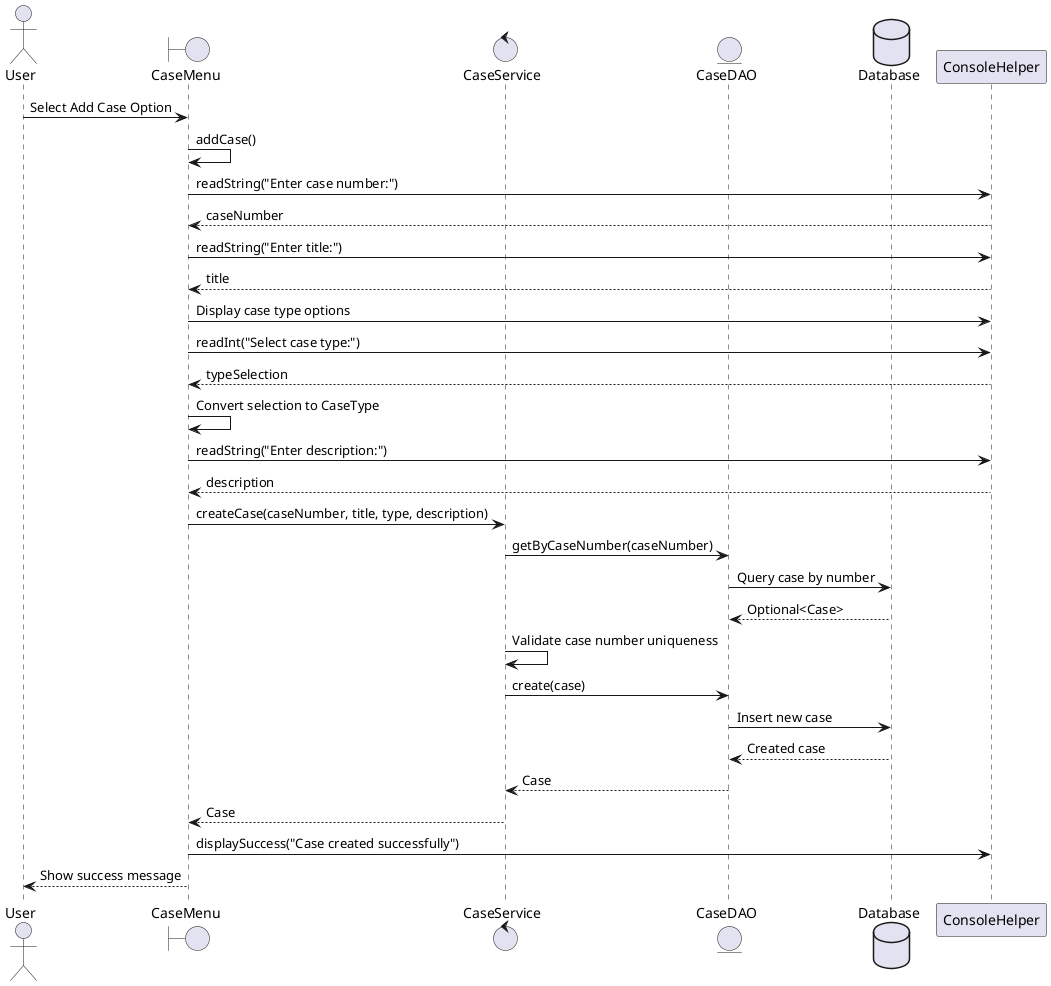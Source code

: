 @startuml Create Case Process - Sequence Diagram

actor User
boundary "CaseMenu" as CaseMenu
control "CaseService" as CaseService
entity "CaseDAO" as CaseDAO
database "Database" as DB

User -> CaseMenu: Select Add Case Option
CaseMenu -> CaseMenu: addCase()
CaseMenu -> ConsoleHelper: readString("Enter case number:")
ConsoleHelper --> CaseMenu: caseNumber
CaseMenu -> ConsoleHelper: readString("Enter title:")
ConsoleHelper --> CaseMenu: title
CaseMenu -> ConsoleHelper: Display case type options
CaseMenu -> ConsoleHelper: readInt("Select case type:")
ConsoleHelper --> CaseMenu: typeSelection
CaseMenu -> CaseMenu: Convert selection to CaseType
CaseMenu -> ConsoleHelper: readString("Enter description:")
ConsoleHelper --> CaseMenu: description
CaseMenu -> CaseService: createCase(caseNumber, title, type, description)
CaseService -> CaseDAO: getByCaseNumber(caseNumber)
CaseDAO -> DB: Query case by number
DB --> CaseDAO: Optional<Case>
CaseService -> CaseService: Validate case number uniqueness
CaseService -> CaseDAO: create(case)
CaseDAO -> DB: Insert new case
DB --> CaseDAO: Created case
CaseDAO --> CaseService: Case
CaseService --> CaseMenu: Case
CaseMenu -> ConsoleHelper: displaySuccess("Case created successfully")
CaseMenu --> User: Show success message

@enduml
